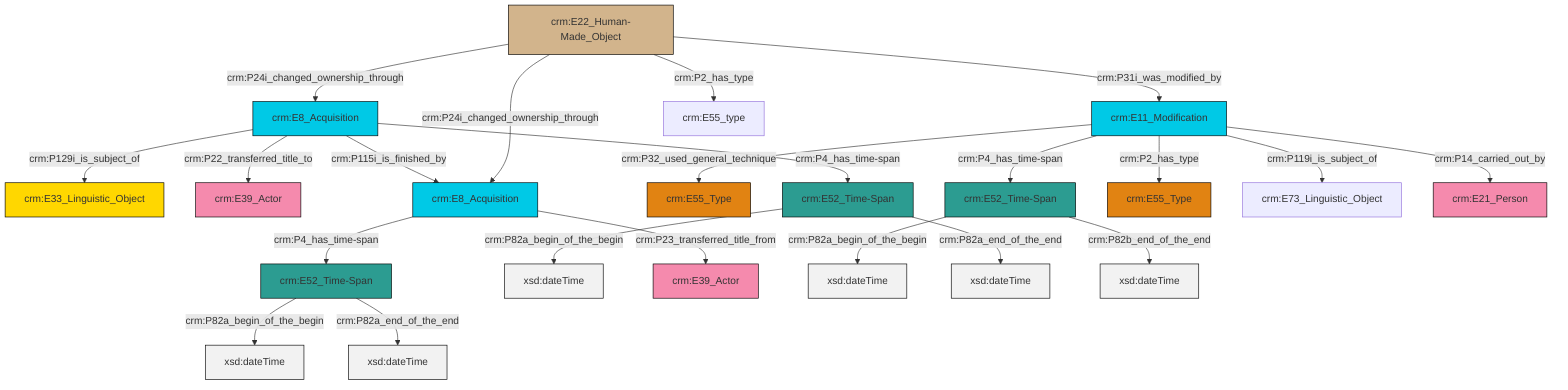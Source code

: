 graph TD
classDef Literal fill:#f2f2f2,stroke:#000000;
classDef CRM_Entity fill:#FFFFFF,stroke:#000000;
classDef Temporal_Entity fill:#00C9E6, stroke:#000000;
classDef Type fill:#E18312, stroke:#000000;
classDef Time-Span fill:#2C9C91, stroke:#000000;
classDef Appellation fill:#FFEB7F, stroke:#000000;
classDef Place fill:#008836, stroke:#000000;
classDef Persistent_Item fill:#B266B2, stroke:#000000;
classDef Conceptual_Object fill:#FFD700, stroke:#000000;
classDef Physical_Thing fill:#D2B48C, stroke:#000000;
classDef Actor fill:#f58aad, stroke:#000000;
classDef PC_Classes fill:#4ce600, stroke:#000000;
classDef Multi fill:#cccccc,stroke:#000000;

0["crm:E8_Acquisition"]:::Temporal_Entity -->|crm:P129i_is_subject_of| 1["crm:E33_Linguistic_Object"]:::Conceptual_Object
0["crm:E8_Acquisition"]:::Temporal_Entity -->|crm:P22_transferred_title_to| 2["crm:E39_Actor"]:::Actor
3["crm:E22_Human-Made_Object"]:::Physical_Thing -->|crm:P24i_changed_ownership_through| 4["crm:E8_Acquisition"]:::Temporal_Entity
5["crm:E11_Modification"]:::Temporal_Entity -->|crm:P32_used_general_technique| 6["crm:E55_Type"]:::Type
7["crm:E52_Time-Span"]:::Time-Span -->|crm:P82a_begin_of_the_begin| 8[xsd:dateTime]:::Literal
9["crm:E52_Time-Span"]:::Time-Span -->|crm:P82a_begin_of_the_begin| 10[xsd:dateTime]:::Literal
4["crm:E8_Acquisition"]:::Temporal_Entity -->|crm:P4_has_time-span| 7["crm:E52_Time-Span"]:::Time-Span
5["crm:E11_Modification"]:::Temporal_Entity -->|crm:P4_has_time-span| 12["crm:E52_Time-Span"]:::Time-Span
12["crm:E52_Time-Span"]:::Time-Span -->|crm:P82a_begin_of_the_begin| 19[xsd:dateTime]:::Literal
3["crm:E22_Human-Made_Object"]:::Physical_Thing -->|crm:P2_has_type| 15["crm:E55_type"]:::Default
5["crm:E11_Modification"]:::Temporal_Entity -->|crm:P2_has_type| 17["crm:E55_Type"]:::Type
9["crm:E52_Time-Span"]:::Time-Span -->|crm:P82a_end_of_the_end| 21[xsd:dateTime]:::Literal
7["crm:E52_Time-Span"]:::Time-Span -->|crm:P82a_end_of_the_end| 22[xsd:dateTime]:::Literal
5["crm:E11_Modification"]:::Temporal_Entity -->|crm:P119i_is_subject_of| 23["crm:E73_Linguistic_Object"]:::Default
12["crm:E52_Time-Span"]:::Time-Span -->|crm:P82b_end_of_the_end| 24[xsd:dateTime]:::Literal
3["crm:E22_Human-Made_Object"]:::Physical_Thing -->|crm:P31i_was_modified_by| 5["crm:E11_Modification"]:::Temporal_Entity
5["crm:E11_Modification"]:::Temporal_Entity -->|crm:P14_carried_out_by| 25["crm:E21_Person"]:::Actor
0["crm:E8_Acquisition"]:::Temporal_Entity -->|crm:P4_has_time-span| 9["crm:E52_Time-Span"]:::Time-Span
0["crm:E8_Acquisition"]:::Temporal_Entity -->|crm:P115i_is_finished_by| 4["crm:E8_Acquisition"]:::Temporal_Entity
3["crm:E22_Human-Made_Object"]:::Physical_Thing -->|crm:P24i_changed_ownership_through| 0["crm:E8_Acquisition"]:::Temporal_Entity
4["crm:E8_Acquisition"]:::Temporal_Entity -->|crm:P23_transferred_title_from| 13["crm:E39_Actor"]:::Actor